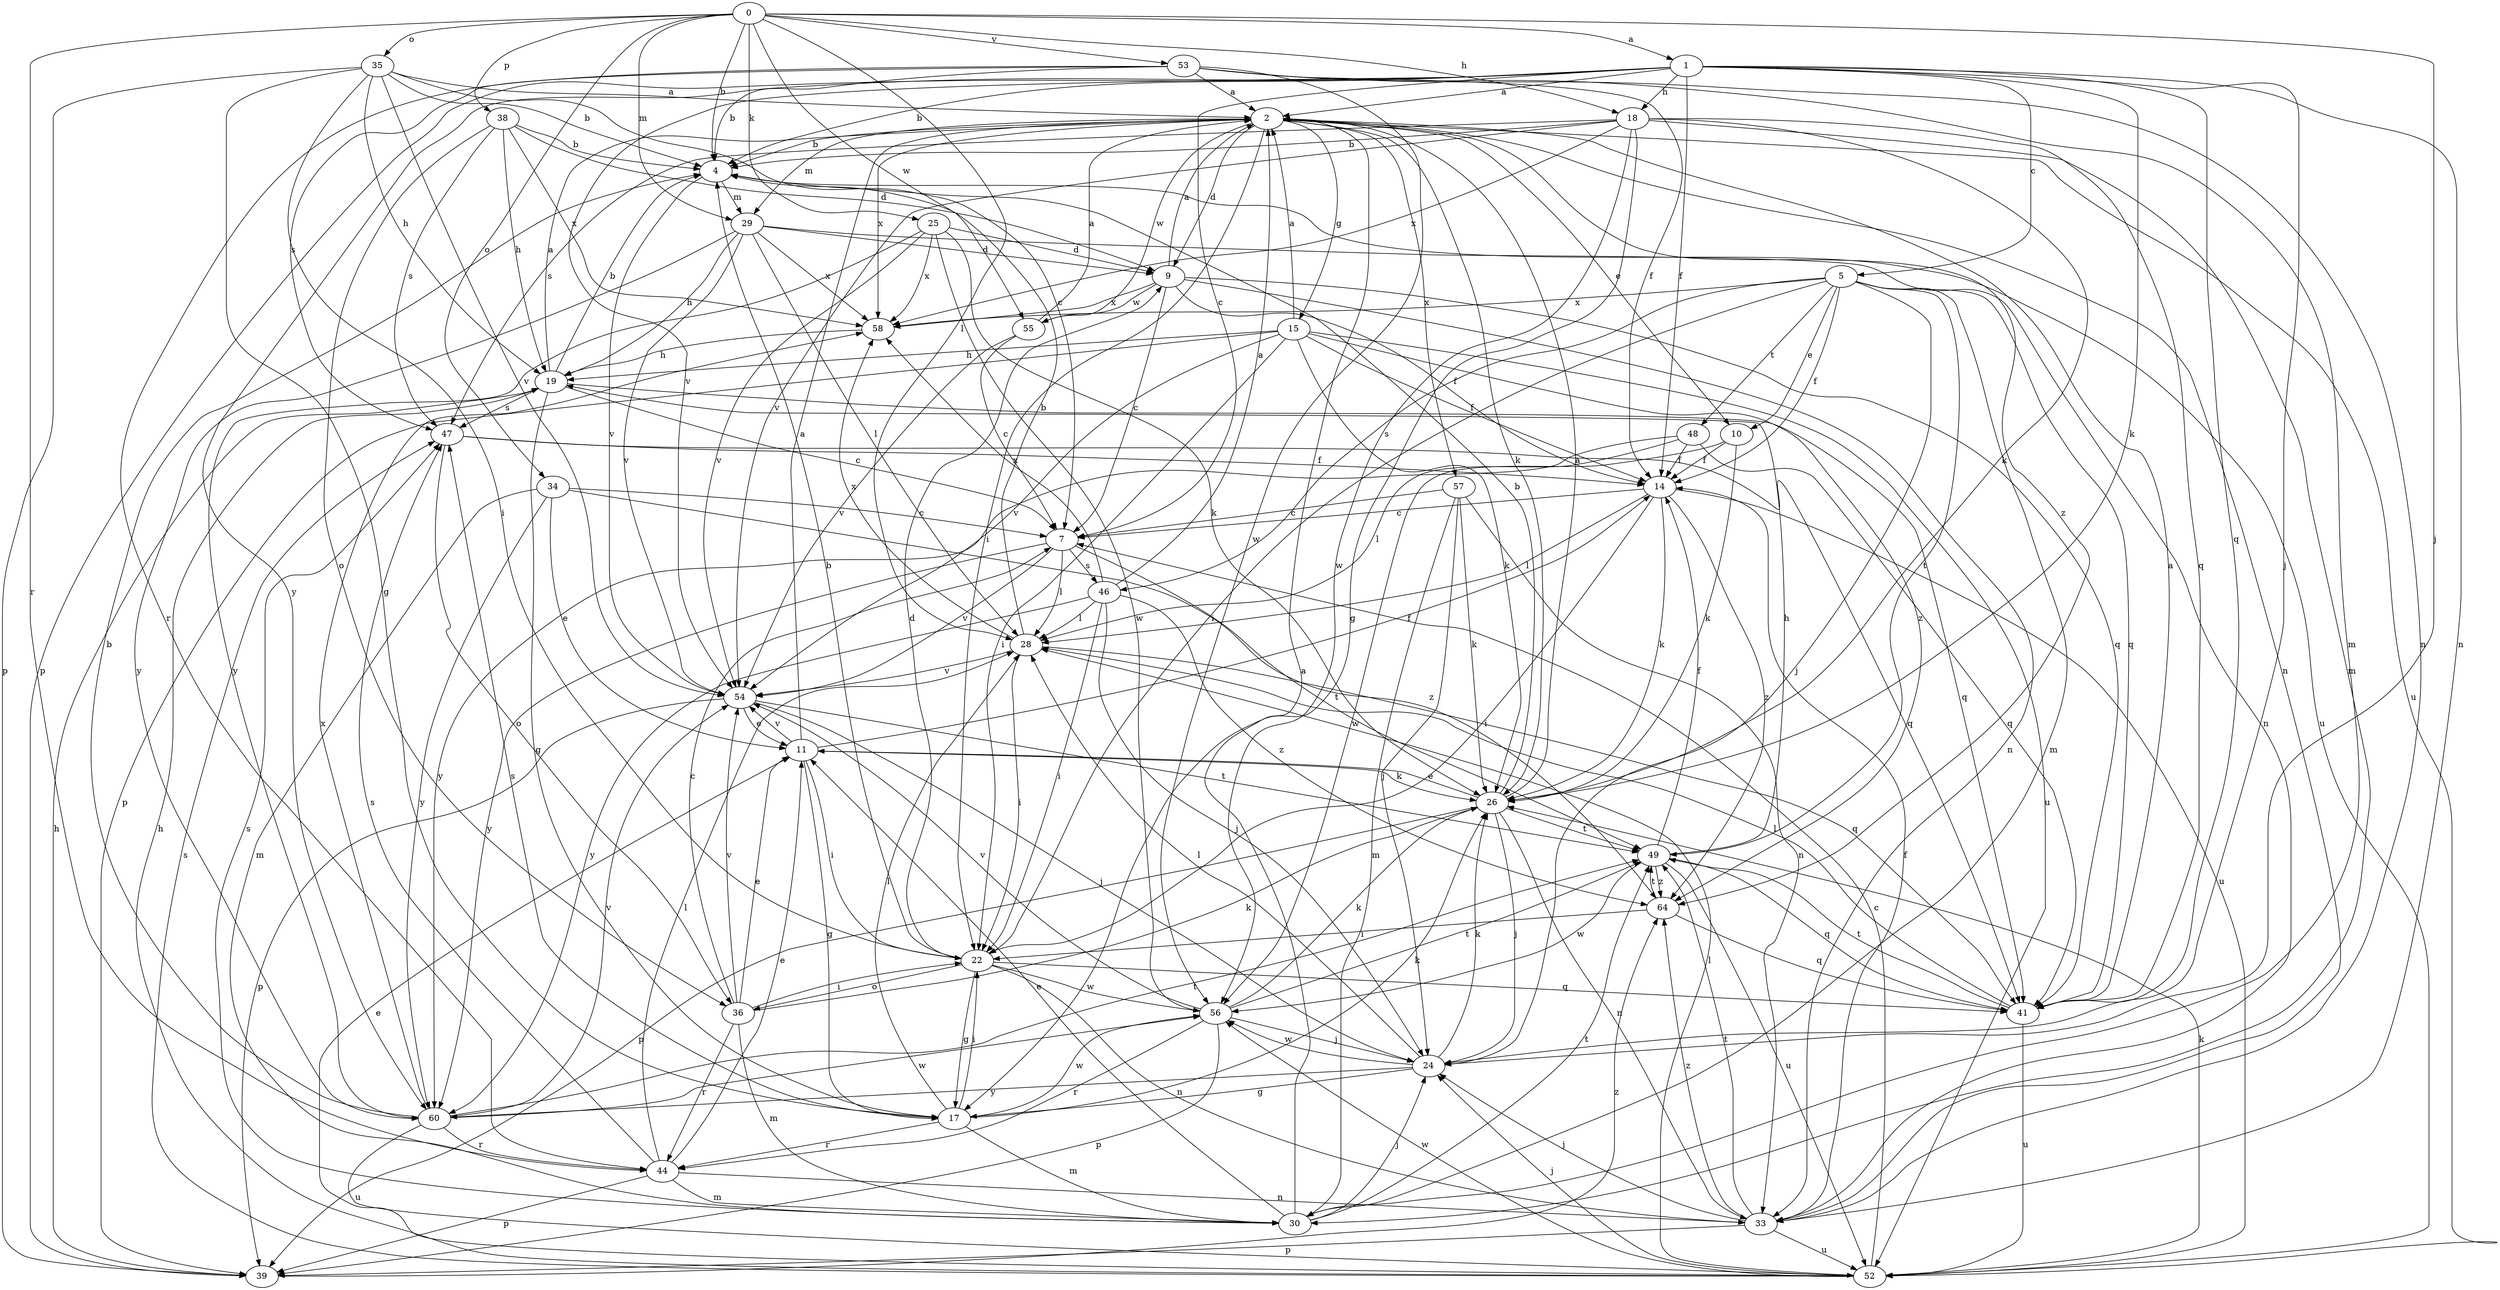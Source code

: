 strict digraph  {
0;
1;
2;
4;
5;
7;
9;
10;
11;
14;
15;
17;
18;
19;
22;
24;
25;
26;
28;
29;
30;
33;
34;
35;
36;
38;
39;
41;
44;
46;
47;
48;
49;
52;
53;
54;
55;
56;
57;
58;
60;
64;
0 -> 1  [label=a];
0 -> 4  [label=b];
0 -> 18  [label=h];
0 -> 24  [label=j];
0 -> 25  [label=k];
0 -> 28  [label=l];
0 -> 29  [label=m];
0 -> 34  [label=o];
0 -> 35  [label=o];
0 -> 38  [label=p];
0 -> 44  [label=r];
0 -> 53  [label=v];
0 -> 55  [label=w];
1 -> 2  [label=a];
1 -> 4  [label=b];
1 -> 5  [label=c];
1 -> 7  [label=c];
1 -> 14  [label=f];
1 -> 18  [label=h];
1 -> 24  [label=j];
1 -> 26  [label=k];
1 -> 33  [label=n];
1 -> 39  [label=p];
1 -> 41  [label=q];
1 -> 54  [label=v];
1 -> 60  [label=y];
2 -> 4  [label=b];
2 -> 9  [label=d];
2 -> 10  [label=e];
2 -> 15  [label=g];
2 -> 22  [label=i];
2 -> 26  [label=k];
2 -> 29  [label=m];
2 -> 33  [label=n];
2 -> 52  [label=u];
2 -> 55  [label=w];
2 -> 57  [label=x];
2 -> 58  [label=x];
2 -> 64  [label=z];
4 -> 29  [label=m];
4 -> 52  [label=u];
4 -> 54  [label=v];
5 -> 10  [label=e];
5 -> 14  [label=f];
5 -> 22  [label=i];
5 -> 24  [label=j];
5 -> 30  [label=m];
5 -> 41  [label=q];
5 -> 46  [label=s];
5 -> 48  [label=t];
5 -> 49  [label=t];
5 -> 58  [label=x];
7 -> 28  [label=l];
7 -> 46  [label=s];
7 -> 49  [label=t];
7 -> 54  [label=v];
7 -> 60  [label=y];
9 -> 2  [label=a];
9 -> 7  [label=c];
9 -> 14  [label=f];
9 -> 33  [label=n];
9 -> 41  [label=q];
9 -> 55  [label=w];
9 -> 58  [label=x];
10 -> 14  [label=f];
10 -> 26  [label=k];
10 -> 56  [label=w];
11 -> 2  [label=a];
11 -> 14  [label=f];
11 -> 17  [label=g];
11 -> 22  [label=i];
11 -> 26  [label=k];
11 -> 54  [label=v];
14 -> 7  [label=c];
14 -> 22  [label=i];
14 -> 26  [label=k];
14 -> 28  [label=l];
14 -> 52  [label=u];
14 -> 64  [label=z];
15 -> 2  [label=a];
15 -> 14  [label=f];
15 -> 19  [label=h];
15 -> 22  [label=i];
15 -> 26  [label=k];
15 -> 39  [label=p];
15 -> 52  [label=u];
15 -> 54  [label=v];
15 -> 64  [label=z];
17 -> 22  [label=i];
17 -> 26  [label=k];
17 -> 28  [label=l];
17 -> 30  [label=m];
17 -> 44  [label=r];
17 -> 47  [label=s];
17 -> 56  [label=w];
18 -> 4  [label=b];
18 -> 17  [label=g];
18 -> 26  [label=k];
18 -> 30  [label=m];
18 -> 41  [label=q];
18 -> 47  [label=s];
18 -> 54  [label=v];
18 -> 56  [label=w];
18 -> 58  [label=x];
19 -> 2  [label=a];
19 -> 4  [label=b];
19 -> 7  [label=c];
19 -> 17  [label=g];
19 -> 41  [label=q];
19 -> 47  [label=s];
22 -> 4  [label=b];
22 -> 9  [label=d];
22 -> 17  [label=g];
22 -> 33  [label=n];
22 -> 36  [label=o];
22 -> 41  [label=q];
22 -> 56  [label=w];
24 -> 17  [label=g];
24 -> 26  [label=k];
24 -> 28  [label=l];
24 -> 56  [label=w];
24 -> 60  [label=y];
25 -> 9  [label=d];
25 -> 26  [label=k];
25 -> 54  [label=v];
25 -> 56  [label=w];
25 -> 58  [label=x];
25 -> 60  [label=y];
26 -> 2  [label=a];
26 -> 4  [label=b];
26 -> 11  [label=e];
26 -> 24  [label=j];
26 -> 33  [label=n];
26 -> 39  [label=p];
26 -> 49  [label=t];
28 -> 4  [label=b];
28 -> 22  [label=i];
28 -> 41  [label=q];
28 -> 54  [label=v];
28 -> 58  [label=x];
29 -> 9  [label=d];
29 -> 19  [label=h];
29 -> 28  [label=l];
29 -> 33  [label=n];
29 -> 54  [label=v];
29 -> 58  [label=x];
29 -> 60  [label=y];
30 -> 2  [label=a];
30 -> 11  [label=e];
30 -> 24  [label=j];
30 -> 47  [label=s];
30 -> 49  [label=t];
33 -> 14  [label=f];
33 -> 24  [label=j];
33 -> 39  [label=p];
33 -> 49  [label=t];
33 -> 52  [label=u];
33 -> 64  [label=z];
34 -> 7  [label=c];
34 -> 11  [label=e];
34 -> 30  [label=m];
34 -> 60  [label=y];
34 -> 64  [label=z];
35 -> 2  [label=a];
35 -> 4  [label=b];
35 -> 7  [label=c];
35 -> 17  [label=g];
35 -> 19  [label=h];
35 -> 22  [label=i];
35 -> 39  [label=p];
35 -> 54  [label=v];
36 -> 7  [label=c];
36 -> 11  [label=e];
36 -> 22  [label=i];
36 -> 26  [label=k];
36 -> 30  [label=m];
36 -> 44  [label=r];
36 -> 54  [label=v];
38 -> 4  [label=b];
38 -> 9  [label=d];
38 -> 19  [label=h];
38 -> 36  [label=o];
38 -> 47  [label=s];
38 -> 58  [label=x];
39 -> 19  [label=h];
39 -> 64  [label=z];
41 -> 2  [label=a];
41 -> 28  [label=l];
41 -> 49  [label=t];
41 -> 52  [label=u];
44 -> 11  [label=e];
44 -> 28  [label=l];
44 -> 30  [label=m];
44 -> 33  [label=n];
44 -> 39  [label=p];
44 -> 47  [label=s];
46 -> 2  [label=a];
46 -> 22  [label=i];
46 -> 24  [label=j];
46 -> 28  [label=l];
46 -> 58  [label=x];
46 -> 60  [label=y];
46 -> 64  [label=z];
47 -> 14  [label=f];
47 -> 36  [label=o];
47 -> 41  [label=q];
48 -> 14  [label=f];
48 -> 28  [label=l];
48 -> 41  [label=q];
48 -> 60  [label=y];
49 -> 14  [label=f];
49 -> 19  [label=h];
49 -> 41  [label=q];
49 -> 52  [label=u];
49 -> 56  [label=w];
49 -> 64  [label=z];
52 -> 7  [label=c];
52 -> 11  [label=e];
52 -> 19  [label=h];
52 -> 24  [label=j];
52 -> 26  [label=k];
52 -> 28  [label=l];
52 -> 47  [label=s];
52 -> 56  [label=w];
53 -> 2  [label=a];
53 -> 4  [label=b];
53 -> 14  [label=f];
53 -> 30  [label=m];
53 -> 33  [label=n];
53 -> 44  [label=r];
53 -> 47  [label=s];
53 -> 56  [label=w];
54 -> 11  [label=e];
54 -> 24  [label=j];
54 -> 39  [label=p];
54 -> 49  [label=t];
55 -> 2  [label=a];
55 -> 7  [label=c];
55 -> 54  [label=v];
56 -> 24  [label=j];
56 -> 26  [label=k];
56 -> 39  [label=p];
56 -> 44  [label=r];
56 -> 49  [label=t];
56 -> 54  [label=v];
57 -> 7  [label=c];
57 -> 24  [label=j];
57 -> 26  [label=k];
57 -> 30  [label=m];
57 -> 33  [label=n];
58 -> 19  [label=h];
60 -> 4  [label=b];
60 -> 44  [label=r];
60 -> 49  [label=t];
60 -> 52  [label=u];
60 -> 54  [label=v];
60 -> 56  [label=w];
60 -> 58  [label=x];
64 -> 22  [label=i];
64 -> 41  [label=q];
64 -> 49  [label=t];
}
